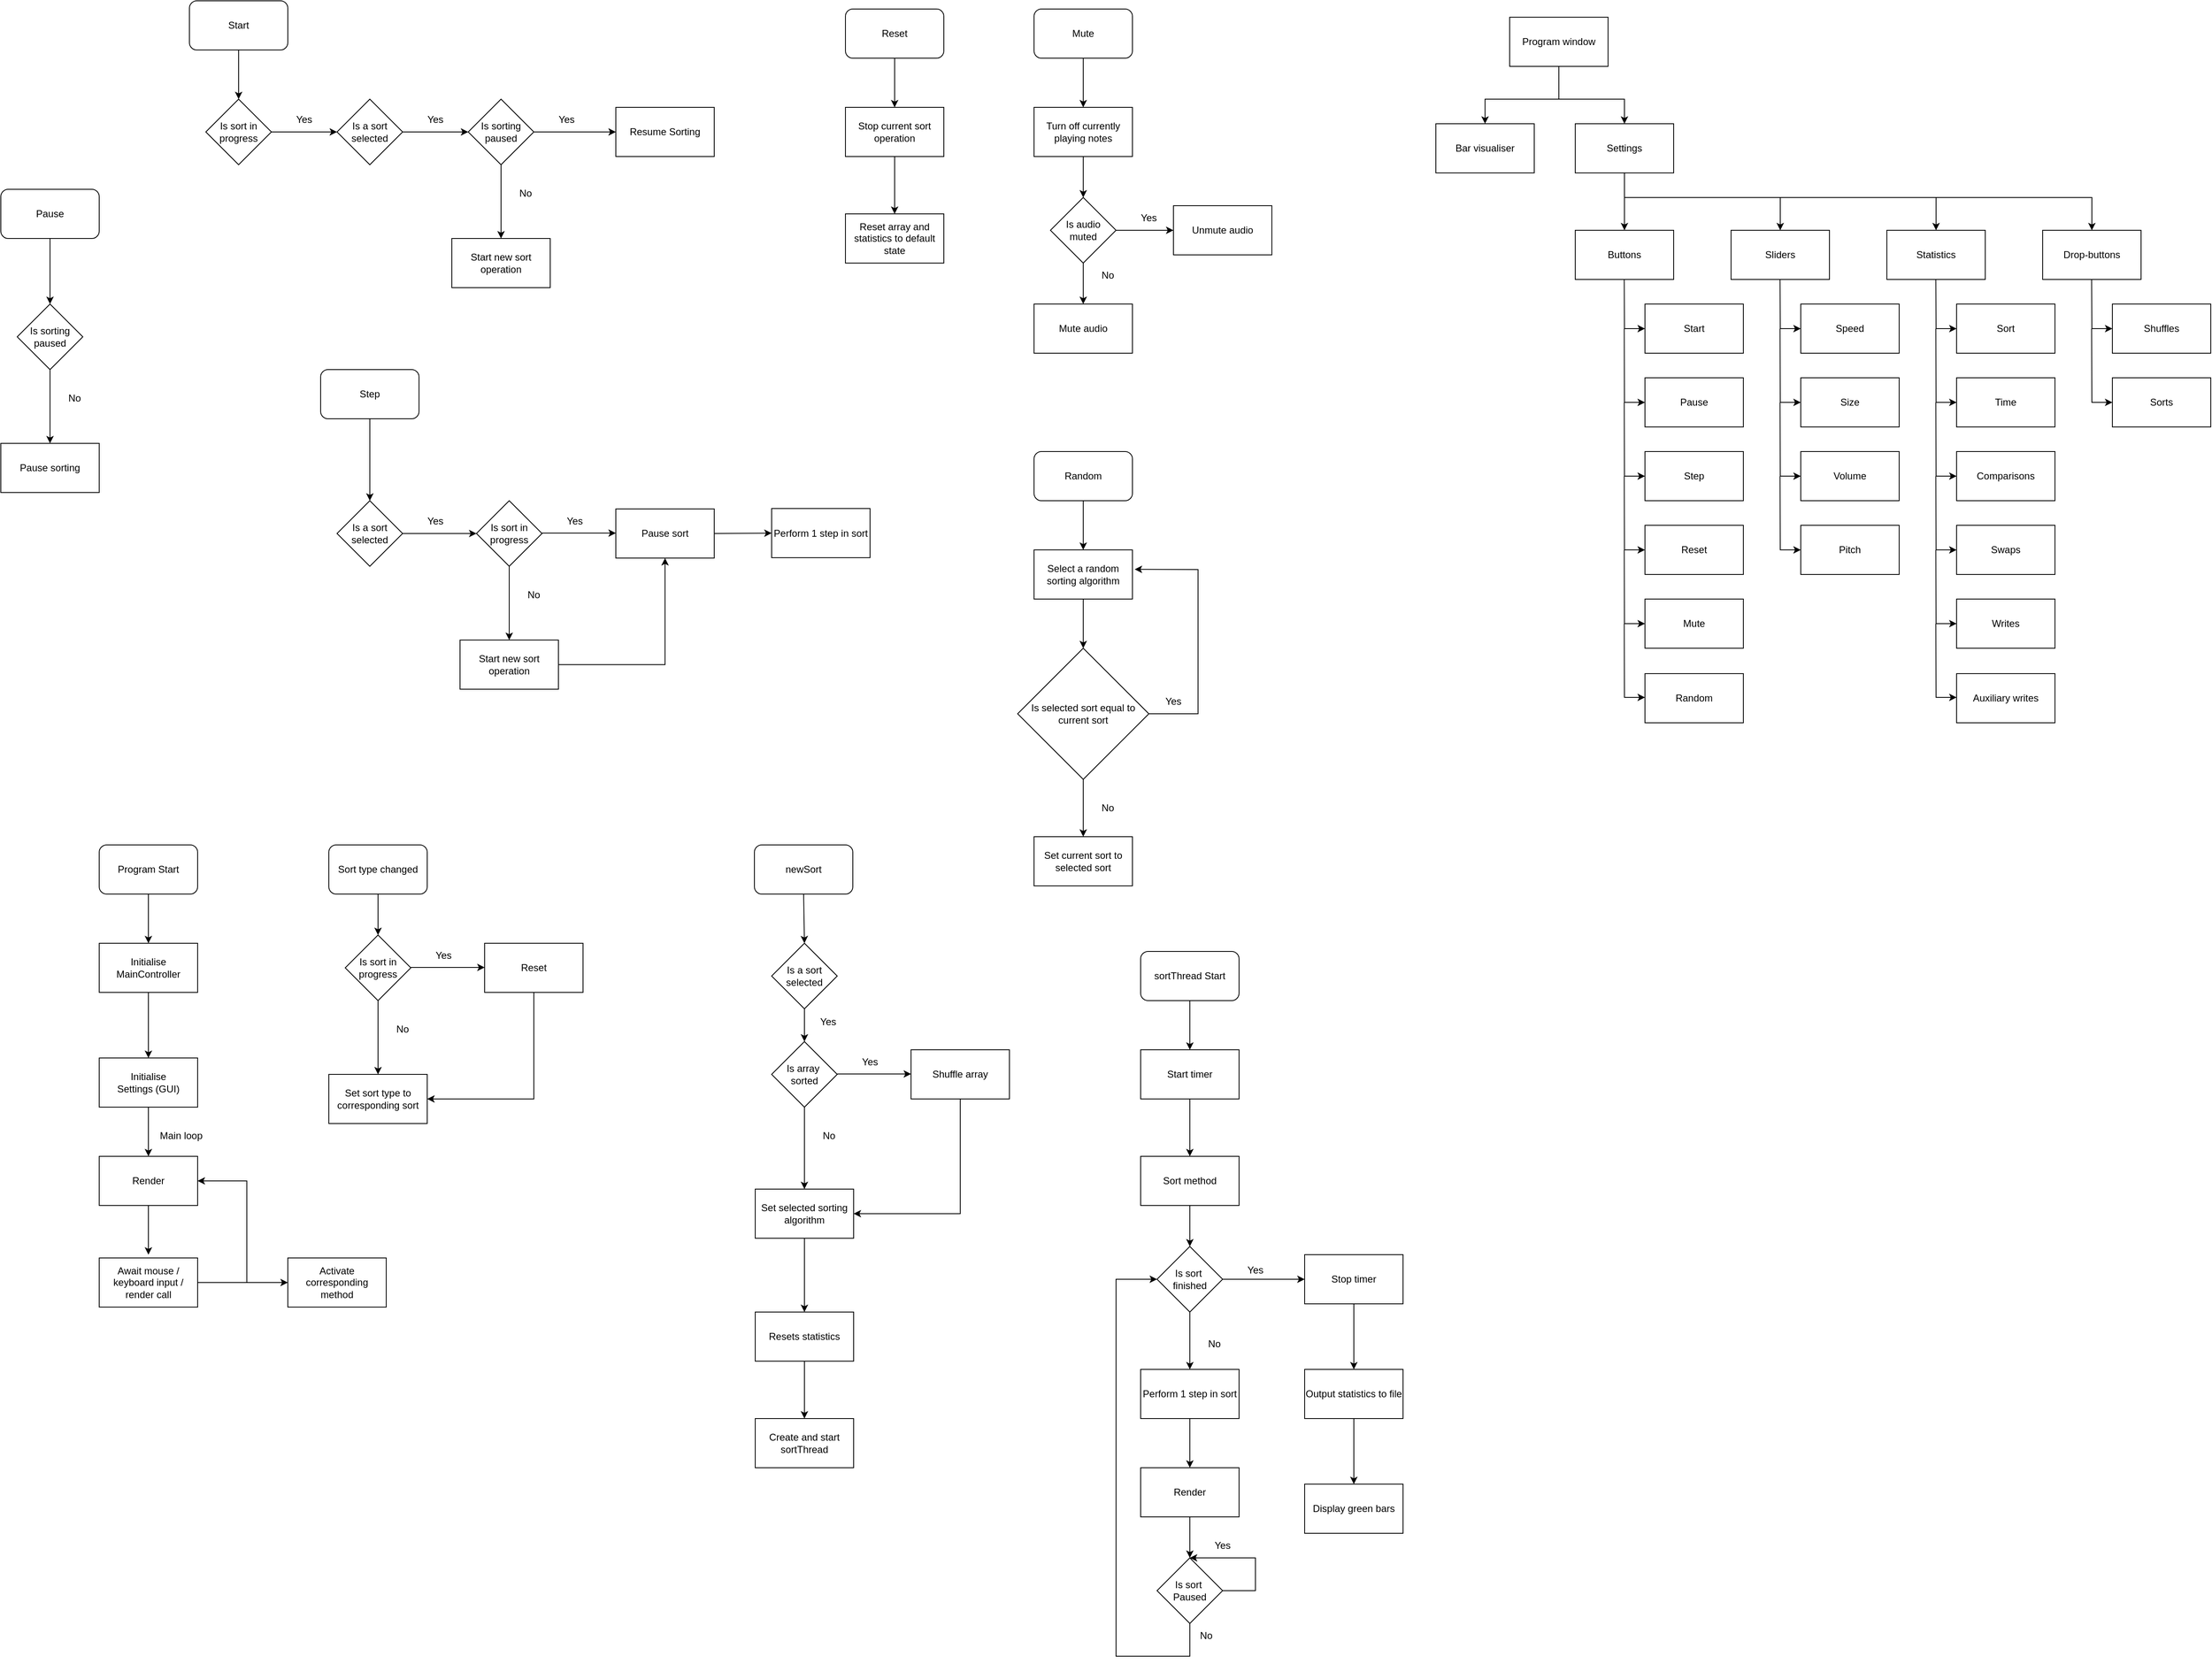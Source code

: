 <mxfile version="25.0.1">
  <diagram name="Page-1" id="FEsPFIbKTugEUAN5IUgI">
    <mxGraphModel dx="1785" dy="1109" grid="1" gridSize="10" guides="1" tooltips="1" connect="1" arrows="1" fold="1" page="1" pageScale="1" pageWidth="10000" pageHeight="2500" math="0" shadow="0">
      <root>
        <mxCell id="0" />
        <mxCell id="1" parent="0" />
        <mxCell id="x2fH5rVGVbDpRsm9OSpx-5" value="Is sort in progress" style="rhombus;whiteSpace=wrap;html=1;" parent="1" vertex="1">
          <mxGeometry x="310" y="280" width="80" height="80" as="geometry" />
        </mxCell>
        <mxCell id="x2fH5rVGVbDpRsm9OSpx-6" value="Is a sort selected" style="rhombus;whiteSpace=wrap;html=1;" parent="1" vertex="1">
          <mxGeometry x="470" y="280" width="80" height="80" as="geometry" />
        </mxCell>
        <mxCell id="x2fH5rVGVbDpRsm9OSpx-11" value="" style="endArrow=classic;html=1;rounded=0;exitX=1;exitY=0.5;exitDx=0;exitDy=0;entryX=0;entryY=0.5;entryDx=0;entryDy=0;" parent="1" source="x2fH5rVGVbDpRsm9OSpx-5" target="x2fH5rVGVbDpRsm9OSpx-6" edge="1">
          <mxGeometry width="50" height="50" relative="1" as="geometry">
            <mxPoint x="330" y="460" as="sourcePoint" />
            <mxPoint x="380" y="410" as="targetPoint" />
          </mxGeometry>
        </mxCell>
        <mxCell id="x2fH5rVGVbDpRsm9OSpx-12" value="Is sorting paused" style="rhombus;whiteSpace=wrap;html=1;" parent="1" vertex="1">
          <mxGeometry x="630" y="280" width="80" height="80" as="geometry" />
        </mxCell>
        <mxCell id="x2fH5rVGVbDpRsm9OSpx-13" value="" style="endArrow=classic;html=1;rounded=0;exitX=1;exitY=0.5;exitDx=0;exitDy=0;entryX=0;entryY=0.5;entryDx=0;entryDy=0;" parent="1" source="x2fH5rVGVbDpRsm9OSpx-6" target="x2fH5rVGVbDpRsm9OSpx-12" edge="1">
          <mxGeometry width="50" height="50" relative="1" as="geometry">
            <mxPoint x="530" y="470" as="sourcePoint" />
            <mxPoint x="580" y="420" as="targetPoint" />
          </mxGeometry>
        </mxCell>
        <mxCell id="x2fH5rVGVbDpRsm9OSpx-14" value="Resume Sorting" style="rounded=0;whiteSpace=wrap;html=1;" parent="1" vertex="1">
          <mxGeometry x="810" y="290" width="120" height="60" as="geometry" />
        </mxCell>
        <mxCell id="x2fH5rVGVbDpRsm9OSpx-15" value="" style="endArrow=classic;html=1;rounded=0;exitX=1;exitY=0.5;exitDx=0;exitDy=0;entryX=0;entryY=0.5;entryDx=0;entryDy=0;" parent="1" source="x2fH5rVGVbDpRsm9OSpx-12" target="x2fH5rVGVbDpRsm9OSpx-14" edge="1">
          <mxGeometry width="50" height="50" relative="1" as="geometry">
            <mxPoint x="530" y="470" as="sourcePoint" />
            <mxPoint x="580" y="420" as="targetPoint" />
          </mxGeometry>
        </mxCell>
        <mxCell id="x2fH5rVGVbDpRsm9OSpx-16" value="Start new sort operation" style="rounded=0;whiteSpace=wrap;html=1;" parent="1" vertex="1">
          <mxGeometry x="610" y="450" width="120" height="60" as="geometry" />
        </mxCell>
        <mxCell id="x2fH5rVGVbDpRsm9OSpx-17" value="" style="endArrow=classic;html=1;rounded=0;exitX=0.5;exitY=1;exitDx=0;exitDy=0;entryX=0.5;entryY=0;entryDx=0;entryDy=0;" parent="1" source="x2fH5rVGVbDpRsm9OSpx-12" target="x2fH5rVGVbDpRsm9OSpx-16" edge="1">
          <mxGeometry width="50" height="50" relative="1" as="geometry">
            <mxPoint x="530" y="470" as="sourcePoint" />
            <mxPoint x="580" y="420" as="targetPoint" />
          </mxGeometry>
        </mxCell>
        <mxCell id="x2fH5rVGVbDpRsm9OSpx-18" value="Yes" style="text;html=1;align=center;verticalAlign=middle;whiteSpace=wrap;rounded=0;" parent="1" vertex="1">
          <mxGeometry x="400" y="290" width="60" height="30" as="geometry" />
        </mxCell>
        <mxCell id="x2fH5rVGVbDpRsm9OSpx-19" value="Yes" style="text;html=1;align=center;verticalAlign=middle;whiteSpace=wrap;rounded=0;" parent="1" vertex="1">
          <mxGeometry x="560" y="290" width="60" height="30" as="geometry" />
        </mxCell>
        <mxCell id="x2fH5rVGVbDpRsm9OSpx-20" value="Yes" style="text;html=1;align=center;verticalAlign=middle;whiteSpace=wrap;rounded=0;" parent="1" vertex="1">
          <mxGeometry x="720" y="290" width="60" height="30" as="geometry" />
        </mxCell>
        <mxCell id="x2fH5rVGVbDpRsm9OSpx-21" value="No" style="text;html=1;align=center;verticalAlign=middle;whiteSpace=wrap;rounded=0;" parent="1" vertex="1">
          <mxGeometry x="670" y="380" width="60" height="30" as="geometry" />
        </mxCell>
        <mxCell id="x2fH5rVGVbDpRsm9OSpx-22" value="Start" style="rounded=1;whiteSpace=wrap;html=1;" parent="1" vertex="1">
          <mxGeometry x="290" y="160" width="120" height="60" as="geometry" />
        </mxCell>
        <mxCell id="x2fH5rVGVbDpRsm9OSpx-24" value="" style="endArrow=classic;html=1;rounded=0;exitX=0.5;exitY=1;exitDx=0;exitDy=0;entryX=0.5;entryY=0;entryDx=0;entryDy=0;" parent="1" source="x2fH5rVGVbDpRsm9OSpx-22" target="x2fH5rVGVbDpRsm9OSpx-5" edge="1">
          <mxGeometry width="50" height="50" relative="1" as="geometry">
            <mxPoint x="390" y="300" as="sourcePoint" />
            <mxPoint x="440" y="250" as="targetPoint" />
          </mxGeometry>
        </mxCell>
        <mxCell id="x2fH5rVGVbDpRsm9OSpx-25" value="Pause" style="rounded=1;whiteSpace=wrap;html=1;" parent="1" vertex="1">
          <mxGeometry x="60" y="390" width="120" height="60" as="geometry" />
        </mxCell>
        <mxCell id="x2fH5rVGVbDpRsm9OSpx-28" value="Is sorting paused" style="rhombus;whiteSpace=wrap;html=1;" parent="1" vertex="1">
          <mxGeometry x="80" y="530" width="80" height="80" as="geometry" />
        </mxCell>
        <mxCell id="x2fH5rVGVbDpRsm9OSpx-29" value="" style="endArrow=classic;html=1;rounded=0;exitX=0.5;exitY=1;exitDx=0;exitDy=0;entryX=0.5;entryY=0;entryDx=0;entryDy=0;" parent="1" source="x2fH5rVGVbDpRsm9OSpx-25" target="x2fH5rVGVbDpRsm9OSpx-28" edge="1">
          <mxGeometry width="50" height="50" relative="1" as="geometry">
            <mxPoint x="210" y="410" as="sourcePoint" />
            <mxPoint x="260" y="360" as="targetPoint" />
          </mxGeometry>
        </mxCell>
        <mxCell id="x2fH5rVGVbDpRsm9OSpx-30" value="Pause sorting" style="rounded=0;whiteSpace=wrap;html=1;" parent="1" vertex="1">
          <mxGeometry x="60" y="700" width="120" height="60" as="geometry" />
        </mxCell>
        <mxCell id="x2fH5rVGVbDpRsm9OSpx-31" value="" style="endArrow=classic;html=1;rounded=0;exitX=0.5;exitY=1;exitDx=0;exitDy=0;entryX=0.5;entryY=0;entryDx=0;entryDy=0;" parent="1" source="x2fH5rVGVbDpRsm9OSpx-28" target="x2fH5rVGVbDpRsm9OSpx-30" edge="1">
          <mxGeometry width="50" height="50" relative="1" as="geometry">
            <mxPoint x="120" y="610" as="sourcePoint" />
            <mxPoint x="30" y="670" as="targetPoint" />
          </mxGeometry>
        </mxCell>
        <mxCell id="x2fH5rVGVbDpRsm9OSpx-32" value="No" style="text;html=1;align=center;verticalAlign=middle;whiteSpace=wrap;rounded=0;" parent="1" vertex="1">
          <mxGeometry x="120" y="630" width="60" height="30" as="geometry" />
        </mxCell>
        <mxCell id="x2fH5rVGVbDpRsm9OSpx-33" value="Step" style="rounded=1;whiteSpace=wrap;html=1;" parent="1" vertex="1">
          <mxGeometry x="450" y="610" width="120" height="60" as="geometry" />
        </mxCell>
        <mxCell id="x2fH5rVGVbDpRsm9OSpx-34" value="Is a sort selected" style="rhombus;whiteSpace=wrap;html=1;" parent="1" vertex="1">
          <mxGeometry x="470" y="770" width="80" height="80" as="geometry" />
        </mxCell>
        <mxCell id="x2fH5rVGVbDpRsm9OSpx-35" value="" style="endArrow=classic;html=1;rounded=0;exitX=0.5;exitY=1;exitDx=0;exitDy=0;entryX=0.5;entryY=0;entryDx=0;entryDy=0;" parent="1" source="x2fH5rVGVbDpRsm9OSpx-33" target="x2fH5rVGVbDpRsm9OSpx-34" edge="1">
          <mxGeometry width="50" height="50" relative="1" as="geometry">
            <mxPoint x="460" y="790" as="sourcePoint" />
            <mxPoint x="510" y="740" as="targetPoint" />
          </mxGeometry>
        </mxCell>
        <mxCell id="x2fH5rVGVbDpRsm9OSpx-36" value="Is sort in progress" style="rhombus;whiteSpace=wrap;html=1;" parent="1" vertex="1">
          <mxGeometry x="640" y="770" width="80" height="80" as="geometry" />
        </mxCell>
        <mxCell id="x2fH5rVGVbDpRsm9OSpx-37" value="" style="endArrow=classic;html=1;rounded=0;exitX=1;exitY=0.5;exitDx=0;exitDy=0;entryX=0;entryY=0.5;entryDx=0;entryDy=0;" parent="1" target="x2fH5rVGVbDpRsm9OSpx-36" edge="1">
          <mxGeometry width="50" height="50" relative="1" as="geometry">
            <mxPoint x="550" y="810" as="sourcePoint" />
            <mxPoint x="630" y="810" as="targetPoint" />
          </mxGeometry>
        </mxCell>
        <mxCell id="x2fH5rVGVbDpRsm9OSpx-38" value="Yes" style="text;html=1;align=center;verticalAlign=middle;whiteSpace=wrap;rounded=0;" parent="1" vertex="1">
          <mxGeometry x="560" y="780" width="60" height="30" as="geometry" />
        </mxCell>
        <mxCell id="x2fH5rVGVbDpRsm9OSpx-42" value="" style="endArrow=classic;html=1;rounded=0;exitX=1;exitY=0.5;exitDx=0;exitDy=0;entryX=0;entryY=0.5;entryDx=0;entryDy=0;" parent="1" edge="1">
          <mxGeometry width="50" height="50" relative="1" as="geometry">
            <mxPoint x="720" y="809.53" as="sourcePoint" />
            <mxPoint x="810" y="809.53" as="targetPoint" />
          </mxGeometry>
        </mxCell>
        <mxCell id="x2fH5rVGVbDpRsm9OSpx-43" value="Yes" style="text;html=1;align=center;verticalAlign=middle;whiteSpace=wrap;rounded=0;" parent="1" vertex="1">
          <mxGeometry x="730" y="779.53" width="60" height="30" as="geometry" />
        </mxCell>
        <mxCell id="x2fH5rVGVbDpRsm9OSpx-44" value="" style="endArrow=classic;html=1;rounded=0;exitX=0.5;exitY=1;exitDx=0;exitDy=0;entryX=0.5;entryY=0;entryDx=0;entryDy=0;" parent="1" edge="1">
          <mxGeometry width="50" height="50" relative="1" as="geometry">
            <mxPoint x="680" y="850" as="sourcePoint" />
            <mxPoint x="680" y="940" as="targetPoint" />
          </mxGeometry>
        </mxCell>
        <mxCell id="x2fH5rVGVbDpRsm9OSpx-45" value="No" style="text;html=1;align=center;verticalAlign=middle;whiteSpace=wrap;rounded=0;" parent="1" vertex="1">
          <mxGeometry x="680" y="870" width="60" height="30" as="geometry" />
        </mxCell>
        <mxCell id="x2fH5rVGVbDpRsm9OSpx-46" value="Start new sort operation" style="rounded=0;whiteSpace=wrap;html=1;" parent="1" vertex="1">
          <mxGeometry x="620" y="940" width="120" height="60" as="geometry" />
        </mxCell>
        <mxCell id="x2fH5rVGVbDpRsm9OSpx-47" value="Pause sort" style="rounded=0;whiteSpace=wrap;html=1;" parent="1" vertex="1">
          <mxGeometry x="810" y="780" width="120" height="60" as="geometry" />
        </mxCell>
        <mxCell id="x2fH5rVGVbDpRsm9OSpx-48" value="" style="endArrow=classic;html=1;rounded=0;exitX=1;exitY=0.5;exitDx=0;exitDy=0;entryX=0.5;entryY=1;entryDx=0;entryDy=0;" parent="1" source="x2fH5rVGVbDpRsm9OSpx-46" target="x2fH5rVGVbDpRsm9OSpx-47" edge="1">
          <mxGeometry width="50" height="50" relative="1" as="geometry">
            <mxPoint x="720" y="890" as="sourcePoint" />
            <mxPoint x="770" y="840" as="targetPoint" />
            <Array as="points">
              <mxPoint x="870" y="970" />
            </Array>
          </mxGeometry>
        </mxCell>
        <mxCell id="x2fH5rVGVbDpRsm9OSpx-49" value="Perform 1 step in sort" style="rounded=0;whiteSpace=wrap;html=1;" parent="1" vertex="1">
          <mxGeometry x="1000" y="779.53" width="120" height="60" as="geometry" />
        </mxCell>
        <mxCell id="x2fH5rVGVbDpRsm9OSpx-50" value="" style="endArrow=classic;html=1;rounded=0;entryX=0;entryY=0.5;entryDx=0;entryDy=0;" parent="1" target="x2fH5rVGVbDpRsm9OSpx-49" edge="1">
          <mxGeometry width="50" height="50" relative="1" as="geometry">
            <mxPoint x="930" y="810" as="sourcePoint" />
            <mxPoint x="970" y="770" as="targetPoint" />
          </mxGeometry>
        </mxCell>
        <mxCell id="x2fH5rVGVbDpRsm9OSpx-52" value="Reset" style="rounded=1;whiteSpace=wrap;html=1;" parent="1" vertex="1">
          <mxGeometry x="1090" y="170" width="120" height="60" as="geometry" />
        </mxCell>
        <mxCell id="x2fH5rVGVbDpRsm9OSpx-53" value="Stop current sort operation" style="rounded=0;whiteSpace=wrap;html=1;" parent="1" vertex="1">
          <mxGeometry x="1090" y="290" width="120" height="60" as="geometry" />
        </mxCell>
        <mxCell id="x2fH5rVGVbDpRsm9OSpx-54" value="Reset array and statistics to default state" style="rounded=0;whiteSpace=wrap;html=1;" parent="1" vertex="1">
          <mxGeometry x="1090" y="420" width="120" height="60" as="geometry" />
        </mxCell>
        <mxCell id="x2fH5rVGVbDpRsm9OSpx-55" value="" style="endArrow=classic;html=1;rounded=0;exitX=0.5;exitY=1;exitDx=0;exitDy=0;" parent="1" source="x2fH5rVGVbDpRsm9OSpx-52" target="x2fH5rVGVbDpRsm9OSpx-53" edge="1">
          <mxGeometry width="50" height="50" relative="1" as="geometry">
            <mxPoint x="1270" y="400" as="sourcePoint" />
            <mxPoint x="1320" y="350" as="targetPoint" />
          </mxGeometry>
        </mxCell>
        <mxCell id="x2fH5rVGVbDpRsm9OSpx-56" value="" style="endArrow=classic;html=1;rounded=0;exitX=0.5;exitY=1;exitDx=0;exitDy=0;entryX=0.5;entryY=0;entryDx=0;entryDy=0;" parent="1" source="x2fH5rVGVbDpRsm9OSpx-53" target="x2fH5rVGVbDpRsm9OSpx-54" edge="1">
          <mxGeometry width="50" height="50" relative="1" as="geometry">
            <mxPoint x="1160" y="240" as="sourcePoint" />
            <mxPoint x="1160" y="300" as="targetPoint" />
          </mxGeometry>
        </mxCell>
        <mxCell id="x2fH5rVGVbDpRsm9OSpx-59" value="Mute" style="rounded=1;whiteSpace=wrap;html=1;" parent="1" vertex="1">
          <mxGeometry x="1320" y="170" width="120" height="60" as="geometry" />
        </mxCell>
        <mxCell id="x2fH5rVGVbDpRsm9OSpx-60" value="Turn off currently playing notes" style="rounded=0;whiteSpace=wrap;html=1;" parent="1" vertex="1">
          <mxGeometry x="1320" y="290" width="120" height="60" as="geometry" />
        </mxCell>
        <mxCell id="x2fH5rVGVbDpRsm9OSpx-61" value="" style="endArrow=classic;html=1;rounded=0;exitX=0.5;exitY=1;exitDx=0;exitDy=0;" parent="1" source="x2fH5rVGVbDpRsm9OSpx-59" target="x2fH5rVGVbDpRsm9OSpx-60" edge="1">
          <mxGeometry width="50" height="50" relative="1" as="geometry">
            <mxPoint x="1500" y="400" as="sourcePoint" />
            <mxPoint x="1550" y="350" as="targetPoint" />
          </mxGeometry>
        </mxCell>
        <mxCell id="x2fH5rVGVbDpRsm9OSpx-62" value="Is audio muted" style="rhombus;whiteSpace=wrap;html=1;" parent="1" vertex="1">
          <mxGeometry x="1340" y="400" width="80" height="80" as="geometry" />
        </mxCell>
        <mxCell id="x2fH5rVGVbDpRsm9OSpx-63" value="Unmute audio" style="rounded=0;whiteSpace=wrap;html=1;" parent="1" vertex="1">
          <mxGeometry x="1490" y="410" width="120" height="60" as="geometry" />
        </mxCell>
        <mxCell id="x2fH5rVGVbDpRsm9OSpx-64" value="Mute audio" style="rounded=0;whiteSpace=wrap;html=1;" parent="1" vertex="1">
          <mxGeometry x="1320" y="530" width="120" height="60" as="geometry" />
        </mxCell>
        <mxCell id="x2fH5rVGVbDpRsm9OSpx-66" value="" style="endArrow=classic;html=1;rounded=0;exitX=1;exitY=0.5;exitDx=0;exitDy=0;entryX=1;entryY=1;entryDx=0;entryDy=0;" parent="1" target="x2fH5rVGVbDpRsm9OSpx-67" edge="1">
          <mxGeometry width="50" height="50" relative="1" as="geometry">
            <mxPoint x="1420" y="440.0" as="sourcePoint" />
            <mxPoint x="1510" y="440.0" as="targetPoint" />
          </mxGeometry>
        </mxCell>
        <mxCell id="x2fH5rVGVbDpRsm9OSpx-67" value="Yes" style="text;html=1;align=center;verticalAlign=middle;whiteSpace=wrap;rounded=0;" parent="1" vertex="1">
          <mxGeometry x="1430" y="410.0" width="60" height="30" as="geometry" />
        </mxCell>
        <mxCell id="x2fH5rVGVbDpRsm9OSpx-68" value="" style="endArrow=classic;html=1;rounded=0;exitX=0.5;exitY=1;exitDx=0;exitDy=0;entryX=0.5;entryY=0;entryDx=0;entryDy=0;" parent="1" source="x2fH5rVGVbDpRsm9OSpx-62" edge="1">
          <mxGeometry width="50" height="50" relative="1" as="geometry">
            <mxPoint x="1380" y="440" as="sourcePoint" />
            <mxPoint x="1380" y="530" as="targetPoint" />
          </mxGeometry>
        </mxCell>
        <mxCell id="x2fH5rVGVbDpRsm9OSpx-69" value="No" style="text;html=1;align=center;verticalAlign=middle;whiteSpace=wrap;rounded=0;" parent="1" vertex="1">
          <mxGeometry x="1380" y="480" width="60" height="30" as="geometry" />
        </mxCell>
        <mxCell id="x2fH5rVGVbDpRsm9OSpx-70" value="" style="endArrow=classic;html=1;rounded=0;exitX=0.5;exitY=1;exitDx=0;exitDy=0;entryX=0.5;entryY=0;entryDx=0;entryDy=0;" parent="1" source="x2fH5rVGVbDpRsm9OSpx-60" target="x2fH5rVGVbDpRsm9OSpx-62" edge="1">
          <mxGeometry width="50" height="50" relative="1" as="geometry">
            <mxPoint x="1420" y="340" as="sourcePoint" />
            <mxPoint x="1470" y="290" as="targetPoint" />
          </mxGeometry>
        </mxCell>
        <mxCell id="x2fH5rVGVbDpRsm9OSpx-71" value="Random" style="rounded=1;whiteSpace=wrap;html=1;" parent="1" vertex="1">
          <mxGeometry x="1320" y="710" width="120" height="60" as="geometry" />
        </mxCell>
        <mxCell id="x2fH5rVGVbDpRsm9OSpx-72" value="Select a random sorting algorithm" style="rounded=0;whiteSpace=wrap;html=1;" parent="1" vertex="1">
          <mxGeometry x="1320" y="830" width="120" height="60" as="geometry" />
        </mxCell>
        <mxCell id="x2fH5rVGVbDpRsm9OSpx-73" value="Is selected sort equal to current sort" style="rhombus;whiteSpace=wrap;html=1;" parent="1" vertex="1">
          <mxGeometry x="1300" y="950" width="160" height="160" as="geometry" />
        </mxCell>
        <mxCell id="x2fH5rVGVbDpRsm9OSpx-74" value="Set current sort to selected sort" style="rounded=0;whiteSpace=wrap;html=1;" parent="1" vertex="1">
          <mxGeometry x="1320" y="1180" width="120" height="60" as="geometry" />
        </mxCell>
        <mxCell id="x2fH5rVGVbDpRsm9OSpx-75" value="" style="endArrow=classic;html=1;rounded=0;exitX=0.5;exitY=1;exitDx=0;exitDy=0;entryX=0.5;entryY=0;entryDx=0;entryDy=0;" parent="1" source="x2fH5rVGVbDpRsm9OSpx-71" target="x2fH5rVGVbDpRsm9OSpx-72" edge="1">
          <mxGeometry width="50" height="50" relative="1" as="geometry">
            <mxPoint x="1460" y="990" as="sourcePoint" />
            <mxPoint x="1510" y="940" as="targetPoint" />
          </mxGeometry>
        </mxCell>
        <mxCell id="x2fH5rVGVbDpRsm9OSpx-76" value="" style="endArrow=classic;html=1;rounded=0;exitX=0.5;exitY=1;exitDx=0;exitDy=0;" parent="1" source="x2fH5rVGVbDpRsm9OSpx-72" target="x2fH5rVGVbDpRsm9OSpx-73" edge="1">
          <mxGeometry width="50" height="50" relative="1" as="geometry">
            <mxPoint x="1460" y="990" as="sourcePoint" />
            <mxPoint x="1510" y="940" as="targetPoint" />
          </mxGeometry>
        </mxCell>
        <mxCell id="x2fH5rVGVbDpRsm9OSpx-77" value="" style="endArrow=classic;html=1;rounded=0;exitX=0.5;exitY=1;exitDx=0;exitDy=0;" parent="1" source="x2fH5rVGVbDpRsm9OSpx-73" target="x2fH5rVGVbDpRsm9OSpx-74" edge="1">
          <mxGeometry width="50" height="50" relative="1" as="geometry">
            <mxPoint x="1550" y="1030" as="sourcePoint" />
            <mxPoint x="1600" y="980" as="targetPoint" />
          </mxGeometry>
        </mxCell>
        <mxCell id="x2fH5rVGVbDpRsm9OSpx-78" value="No" style="text;html=1;align=center;verticalAlign=middle;whiteSpace=wrap;rounded=0;" parent="1" vertex="1">
          <mxGeometry x="1380" y="1130" width="60" height="30" as="geometry" />
        </mxCell>
        <mxCell id="x2fH5rVGVbDpRsm9OSpx-81" value="" style="endArrow=classic;html=1;rounded=0;exitX=1;exitY=0.5;exitDx=0;exitDy=0;entryX=1.023;entryY=0.395;entryDx=0;entryDy=0;entryPerimeter=0;" parent="1" source="x2fH5rVGVbDpRsm9OSpx-73" target="x2fH5rVGVbDpRsm9OSpx-72" edge="1">
          <mxGeometry width="50" height="50" relative="1" as="geometry">
            <mxPoint x="1490" y="1070" as="sourcePoint" />
            <mxPoint x="1540" y="1020" as="targetPoint" />
            <Array as="points">
              <mxPoint x="1520" y="1030" />
              <mxPoint x="1520" y="940" />
              <mxPoint x="1520" y="854" />
            </Array>
          </mxGeometry>
        </mxCell>
        <mxCell id="x2fH5rVGVbDpRsm9OSpx-82" value="Yes" style="text;html=1;align=center;verticalAlign=middle;whiteSpace=wrap;rounded=0;" parent="1" vertex="1">
          <mxGeometry x="1460" y="1000" width="60" height="30" as="geometry" />
        </mxCell>
        <mxCell id="UeybuqAQERub4wkrBG66-1" value="Program Start" style="rounded=1;whiteSpace=wrap;html=1;" parent="1" vertex="1">
          <mxGeometry x="180" y="1190" width="120" height="60" as="geometry" />
        </mxCell>
        <mxCell id="UeybuqAQERub4wkrBG66-2" value="Initialise MainController" style="rounded=0;whiteSpace=wrap;html=1;" parent="1" vertex="1">
          <mxGeometry x="180" y="1310" width="120" height="60" as="geometry" />
        </mxCell>
        <mxCell id="UeybuqAQERub4wkrBG66-3" value="Initialise Settings&amp;nbsp;(GUI)" style="rounded=0;whiteSpace=wrap;html=1;" parent="1" vertex="1">
          <mxGeometry x="180" y="1450" width="120" height="60" as="geometry" />
        </mxCell>
        <mxCell id="UeybuqAQERub4wkrBG66-4" value="" style="endArrow=classic;html=1;rounded=0;exitX=0.5;exitY=1;exitDx=0;exitDy=0;entryX=0.5;entryY=0;entryDx=0;entryDy=0;" parent="1" source="UeybuqAQERub4wkrBG66-2" target="UeybuqAQERub4wkrBG66-3" edge="1">
          <mxGeometry width="50" height="50" relative="1" as="geometry">
            <mxPoint x="390" y="1480" as="sourcePoint" />
            <mxPoint x="440" y="1430" as="targetPoint" />
          </mxGeometry>
        </mxCell>
        <mxCell id="UeybuqAQERub4wkrBG66-5" value="" style="endArrow=classic;html=1;rounded=0;exitX=0.5;exitY=1;exitDx=0;exitDy=0;entryX=0.5;entryY=0;entryDx=0;entryDy=0;" parent="1" source="UeybuqAQERub4wkrBG66-1" target="UeybuqAQERub4wkrBG66-2" edge="1">
          <mxGeometry width="50" height="50" relative="1" as="geometry">
            <mxPoint x="390" y="1480" as="sourcePoint" />
            <mxPoint x="440" y="1430" as="targetPoint" />
          </mxGeometry>
        </mxCell>
        <mxCell id="UeybuqAQERub4wkrBG66-6" value="Render" style="rounded=0;whiteSpace=wrap;html=1;" parent="1" vertex="1">
          <mxGeometry x="180" y="1570" width="120" height="60" as="geometry" />
        </mxCell>
        <mxCell id="UeybuqAQERub4wkrBG66-7" value="Await mouse / keyboard input / render call" style="rounded=0;whiteSpace=wrap;html=1;" parent="1" vertex="1">
          <mxGeometry x="180" y="1694" width="120" height="60" as="geometry" />
        </mxCell>
        <mxCell id="UeybuqAQERub4wkrBG66-8" value="" style="endArrow=classic;html=1;rounded=0;exitX=0.5;exitY=1;exitDx=0;exitDy=0;entryX=0.5;entryY=0;entryDx=0;entryDy=0;" parent="1" source="UeybuqAQERub4wkrBG66-3" target="UeybuqAQERub4wkrBG66-6" edge="1">
          <mxGeometry width="50" height="50" relative="1" as="geometry">
            <mxPoint x="410" y="1550" as="sourcePoint" />
            <mxPoint x="460" y="1500" as="targetPoint" />
          </mxGeometry>
        </mxCell>
        <mxCell id="UeybuqAQERub4wkrBG66-9" value="" style="endArrow=classic;html=1;rounded=0;exitX=1;exitY=0.5;exitDx=0;exitDy=0;entryX=1;entryY=0.5;entryDx=0;entryDy=0;" parent="1" source="UeybuqAQERub4wkrBG66-7" target="UeybuqAQERub4wkrBG66-6" edge="1">
          <mxGeometry width="50" height="50" relative="1" as="geometry">
            <mxPoint x="440" y="1630" as="sourcePoint" />
            <mxPoint x="380" y="1600" as="targetPoint" />
            <Array as="points">
              <mxPoint x="360" y="1724" />
              <mxPoint x="360" y="1660" />
              <mxPoint x="360" y="1600" />
            </Array>
          </mxGeometry>
        </mxCell>
        <mxCell id="UeybuqAQERub4wkrBG66-10" value="" style="endArrow=classic;html=1;rounded=0;exitX=0.5;exitY=1;exitDx=0;exitDy=0;" parent="1" source="UeybuqAQERub4wkrBG66-6" edge="1">
          <mxGeometry width="50" height="50" relative="1" as="geometry">
            <mxPoint x="440" y="1630" as="sourcePoint" />
            <mxPoint x="240" y="1690" as="targetPoint" />
          </mxGeometry>
        </mxCell>
        <mxCell id="UeybuqAQERub4wkrBG66-11" value="Sort type changed" style="rounded=1;whiteSpace=wrap;html=1;" parent="1" vertex="1">
          <mxGeometry x="460" y="1190" width="120" height="60" as="geometry" />
        </mxCell>
        <mxCell id="UeybuqAQERub4wkrBG66-12" value="Is sort in progress" style="rhombus;whiteSpace=wrap;html=1;" parent="1" vertex="1">
          <mxGeometry x="480" y="1300" width="80" height="80" as="geometry" />
        </mxCell>
        <mxCell id="UeybuqAQERub4wkrBG66-13" value="" style="endArrow=classic;html=1;rounded=0;exitX=1;exitY=0.5;exitDx=0;exitDy=0;entryX=0;entryY=0.5;entryDx=0;entryDy=0;" parent="1" edge="1">
          <mxGeometry width="50" height="50" relative="1" as="geometry">
            <mxPoint x="560" y="1339.53" as="sourcePoint" />
            <mxPoint x="650" y="1339.53" as="targetPoint" />
          </mxGeometry>
        </mxCell>
        <mxCell id="UeybuqAQERub4wkrBG66-14" value="Yes" style="text;html=1;align=center;verticalAlign=middle;whiteSpace=wrap;rounded=0;" parent="1" vertex="1">
          <mxGeometry x="570" y="1309.53" width="60" height="30" as="geometry" />
        </mxCell>
        <mxCell id="UeybuqAQERub4wkrBG66-15" value="" style="endArrow=classic;html=1;rounded=0;exitX=0.5;exitY=1;exitDx=0;exitDy=0;entryX=0.5;entryY=0;entryDx=0;entryDy=0;" parent="1" edge="1">
          <mxGeometry width="50" height="50" relative="1" as="geometry">
            <mxPoint x="520" y="1380" as="sourcePoint" />
            <mxPoint x="520" y="1470" as="targetPoint" />
          </mxGeometry>
        </mxCell>
        <mxCell id="UeybuqAQERub4wkrBG66-16" value="No" style="text;html=1;align=center;verticalAlign=middle;whiteSpace=wrap;rounded=0;" parent="1" vertex="1">
          <mxGeometry x="520" y="1400" width="60" height="30" as="geometry" />
        </mxCell>
        <mxCell id="UeybuqAQERub4wkrBG66-17" value="" style="endArrow=classic;html=1;rounded=0;exitX=0.5;exitY=1;exitDx=0;exitDy=0;entryX=0.5;entryY=0;entryDx=0;entryDy=0;" parent="1" source="UeybuqAQERub4wkrBG66-11" target="UeybuqAQERub4wkrBG66-12" edge="1">
          <mxGeometry width="50" height="50" relative="1" as="geometry">
            <mxPoint x="570" y="1349.53" as="sourcePoint" />
            <mxPoint x="660" y="1349.53" as="targetPoint" />
          </mxGeometry>
        </mxCell>
        <mxCell id="UeybuqAQERub4wkrBG66-18" value="Reset" style="rounded=0;whiteSpace=wrap;html=1;" parent="1" vertex="1">
          <mxGeometry x="650" y="1310" width="120" height="60" as="geometry" />
        </mxCell>
        <mxCell id="UeybuqAQERub4wkrBG66-20" value="Set sort type to corresponding sort" style="rounded=0;whiteSpace=wrap;html=1;" parent="1" vertex="1">
          <mxGeometry x="460" y="1470" width="120" height="60" as="geometry" />
        </mxCell>
        <mxCell id="UeybuqAQERub4wkrBG66-21" value="" style="endArrow=classic;html=1;rounded=0;exitX=0.5;exitY=1;exitDx=0;exitDy=0;entryX=1;entryY=0.5;entryDx=0;entryDy=0;" parent="1" source="UeybuqAQERub4wkrBG66-18" target="UeybuqAQERub4wkrBG66-20" edge="1">
          <mxGeometry width="50" height="50" relative="1" as="geometry">
            <mxPoint x="530" y="1260" as="sourcePoint" />
            <mxPoint x="530" y="1310" as="targetPoint" />
            <Array as="points">
              <mxPoint x="710" y="1500" />
            </Array>
          </mxGeometry>
        </mxCell>
        <mxCell id="UeybuqAQERub4wkrBG66-25" value="newSort" style="rounded=1;whiteSpace=wrap;html=1;" parent="1" vertex="1">
          <mxGeometry x="979" y="1190" width="120" height="60" as="geometry" />
        </mxCell>
        <mxCell id="UeybuqAQERub4wkrBG66-26" value="Set selected sorting algorithm" style="rounded=0;whiteSpace=wrap;html=1;" parent="1" vertex="1">
          <mxGeometry x="980" y="1610" width="120" height="60" as="geometry" />
        </mxCell>
        <mxCell id="UeybuqAQERub4wkrBG66-27" value="Resets statistics" style="rounded=0;whiteSpace=wrap;html=1;" parent="1" vertex="1">
          <mxGeometry x="980" y="1760" width="120" height="60" as="geometry" />
        </mxCell>
        <mxCell id="UeybuqAQERub4wkrBG66-28" value="Create and start sortThread" style="rounded=0;whiteSpace=wrap;html=1;" parent="1" vertex="1">
          <mxGeometry x="980" y="1890" width="120" height="60" as="geometry" />
        </mxCell>
        <mxCell id="UeybuqAQERub4wkrBG66-30" value="" style="endArrow=classic;html=1;rounded=0;entryX=0.5;entryY=0;entryDx=0;entryDy=0;" parent="1" target="UeybuqAQERub4wkrBG66-28" edge="1">
          <mxGeometry width="50" height="50" relative="1" as="geometry">
            <mxPoint x="1040" y="1820" as="sourcePoint" />
            <mxPoint x="1050" y="1620" as="targetPoint" />
          </mxGeometry>
        </mxCell>
        <mxCell id="UeybuqAQERub4wkrBG66-31" value="" style="endArrow=classic;html=1;rounded=0;exitX=0.5;exitY=1;exitDx=0;exitDy=0;entryX=0.5;entryY=0;entryDx=0;entryDy=0;" parent="1" source="UeybuqAQERub4wkrBG66-26" target="UeybuqAQERub4wkrBG66-27" edge="1">
          <mxGeometry width="50" height="50" relative="1" as="geometry">
            <mxPoint x="1060" y="1560" as="sourcePoint" />
            <mxPoint x="1060" y="1630" as="targetPoint" />
          </mxGeometry>
        </mxCell>
        <mxCell id="UeybuqAQERub4wkrBG66-35" value="Is array&amp;nbsp;&lt;div&gt;sorted&lt;/div&gt;" style="rhombus;whiteSpace=wrap;html=1;" parent="1" vertex="1">
          <mxGeometry x="1000" y="1430" width="80" height="80" as="geometry" />
        </mxCell>
        <mxCell id="UeybuqAQERub4wkrBG66-36" value="" style="endArrow=classic;html=1;rounded=0;exitX=1;exitY=0.5;exitDx=0;exitDy=0;entryX=0;entryY=0.5;entryDx=0;entryDy=0;" parent="1" edge="1">
          <mxGeometry width="50" height="50" relative="1" as="geometry">
            <mxPoint x="1080" y="1469.53" as="sourcePoint" />
            <mxPoint x="1170" y="1469.53" as="targetPoint" />
          </mxGeometry>
        </mxCell>
        <mxCell id="UeybuqAQERub4wkrBG66-37" value="Yes" style="text;html=1;align=center;verticalAlign=middle;whiteSpace=wrap;rounded=0;" parent="1" vertex="1">
          <mxGeometry x="1090" y="1439.53" width="60" height="30" as="geometry" />
        </mxCell>
        <mxCell id="UeybuqAQERub4wkrBG66-38" value="" style="endArrow=classic;html=1;rounded=0;exitX=0.5;exitY=1;exitDx=0;exitDy=0;entryX=0.5;entryY=0;entryDx=0;entryDy=0;" parent="1" target="UeybuqAQERub4wkrBG66-26" edge="1">
          <mxGeometry width="50" height="50" relative="1" as="geometry">
            <mxPoint x="1040" y="1510" as="sourcePoint" />
            <mxPoint x="1040" y="1600" as="targetPoint" />
          </mxGeometry>
        </mxCell>
        <mxCell id="UeybuqAQERub4wkrBG66-39" value="No" style="text;html=1;align=center;verticalAlign=middle;whiteSpace=wrap;rounded=0;" parent="1" vertex="1">
          <mxGeometry x="1040" y="1530" width="60" height="30" as="geometry" />
        </mxCell>
        <mxCell id="UeybuqAQERub4wkrBG66-40" value="" style="endArrow=classic;html=1;rounded=0;exitX=0.5;exitY=1;exitDx=0;exitDy=0;entryX=0.5;entryY=0;entryDx=0;entryDy=0;" parent="1" source="UeybuqAQERub4wkrBG66-25" target="hn12SPF73w_8lzz9H54t-2" edge="1">
          <mxGeometry width="50" height="50" relative="1" as="geometry">
            <mxPoint x="1050" y="1520" as="sourcePoint" />
            <mxPoint x="1050" y="1620" as="targetPoint" />
          </mxGeometry>
        </mxCell>
        <mxCell id="UeybuqAQERub4wkrBG66-41" value="Shuffle array" style="rounded=0;whiteSpace=wrap;html=1;" parent="1" vertex="1">
          <mxGeometry x="1170" y="1440" width="120" height="60" as="geometry" />
        </mxCell>
        <mxCell id="UeybuqAQERub4wkrBG66-42" value="" style="endArrow=classic;html=1;rounded=0;exitX=0.5;exitY=1;exitDx=0;exitDy=0;entryX=1;entryY=0.5;entryDx=0;entryDy=0;" parent="1" source="UeybuqAQERub4wkrBG66-41" target="UeybuqAQERub4wkrBG66-26" edge="1">
          <mxGeometry width="50" height="50" relative="1" as="geometry">
            <mxPoint x="1050" y="1520" as="sourcePoint" />
            <mxPoint x="1050" y="1620" as="targetPoint" />
            <Array as="points">
              <mxPoint x="1230" y="1640" />
            </Array>
          </mxGeometry>
        </mxCell>
        <mxCell id="8IaLkJC30LWTDoEwq2xY-1" value="Activate corresponding method" style="rounded=0;whiteSpace=wrap;html=1;" parent="1" vertex="1">
          <mxGeometry x="410" y="1694" width="120" height="60" as="geometry" />
        </mxCell>
        <mxCell id="8IaLkJC30LWTDoEwq2xY-3" value="" style="endArrow=classic;html=1;rounded=0;entryX=0;entryY=0.5;entryDx=0;entryDy=0;" parent="1" target="8IaLkJC30LWTDoEwq2xY-1" edge="1">
          <mxGeometry width="50" height="50" relative="1" as="geometry">
            <mxPoint x="300" y="1724" as="sourcePoint" />
            <mxPoint x="430" y="1650" as="targetPoint" />
            <Array as="points">
              <mxPoint x="400" y="1724" />
            </Array>
          </mxGeometry>
        </mxCell>
        <mxCell id="8IaLkJC30LWTDoEwq2xY-31" value="Program window" style="rounded=0;whiteSpace=wrap;html=1;" parent="1" vertex="1">
          <mxGeometry x="1900" y="180" width="120" height="60" as="geometry" />
        </mxCell>
        <mxCell id="8IaLkJC30LWTDoEwq2xY-32" value="Bar visualiser" style="rounded=0;whiteSpace=wrap;html=1;" parent="1" vertex="1">
          <mxGeometry x="1810" y="310" width="120" height="60" as="geometry" />
        </mxCell>
        <mxCell id="8IaLkJC30LWTDoEwq2xY-33" value="Settings" style="rounded=0;whiteSpace=wrap;html=1;" parent="1" vertex="1">
          <mxGeometry x="1980" y="310" width="120" height="60" as="geometry" />
        </mxCell>
        <mxCell id="8IaLkJC30LWTDoEwq2xY-34" value="" style="endArrow=classic;html=1;rounded=0;exitX=0.5;exitY=1;exitDx=0;exitDy=0;entryX=0.5;entryY=0;entryDx=0;entryDy=0;" parent="1" source="8IaLkJC30LWTDoEwq2xY-31" target="8IaLkJC30LWTDoEwq2xY-33" edge="1">
          <mxGeometry width="50" height="50" relative="1" as="geometry">
            <mxPoint x="2280" y="440" as="sourcePoint" />
            <mxPoint x="2330" y="390" as="targetPoint" />
            <Array as="points">
              <mxPoint x="1960" y="280" />
              <mxPoint x="2040" y="280" />
            </Array>
          </mxGeometry>
        </mxCell>
        <mxCell id="8IaLkJC30LWTDoEwq2xY-35" value="" style="endArrow=classic;html=1;rounded=0;entryX=0.5;entryY=0;entryDx=0;entryDy=0;" parent="1" target="8IaLkJC30LWTDoEwq2xY-32" edge="1">
          <mxGeometry width="50" height="50" relative="1" as="geometry">
            <mxPoint x="1960" y="280" as="sourcePoint" />
            <mxPoint x="2300" y="380" as="targetPoint" />
            <Array as="points">
              <mxPoint x="1870" y="280" />
            </Array>
          </mxGeometry>
        </mxCell>
        <mxCell id="8IaLkJC30LWTDoEwq2xY-36" value="Buttons" style="rounded=0;whiteSpace=wrap;html=1;" parent="1" vertex="1">
          <mxGeometry x="1980" y="440" width="120" height="60" as="geometry" />
        </mxCell>
        <mxCell id="8IaLkJC30LWTDoEwq2xY-40" value="" style="endArrow=classic;html=1;rounded=0;exitX=0.5;exitY=1;exitDx=0;exitDy=0;entryX=0.5;entryY=0;entryDx=0;entryDy=0;" parent="1" source="8IaLkJC30LWTDoEwq2xY-33" target="8IaLkJC30LWTDoEwq2xY-36" edge="1">
          <mxGeometry width="50" height="50" relative="1" as="geometry">
            <mxPoint x="2140" y="460" as="sourcePoint" />
            <mxPoint x="2190" y="410" as="targetPoint" />
          </mxGeometry>
        </mxCell>
        <mxCell id="8IaLkJC30LWTDoEwq2xY-45" value="Start" style="rounded=0;whiteSpace=wrap;html=1;" parent="1" vertex="1">
          <mxGeometry x="2065" y="530" width="120" height="60" as="geometry" />
        </mxCell>
        <mxCell id="8IaLkJC30LWTDoEwq2xY-46" value="Pause" style="rounded=0;whiteSpace=wrap;html=1;" parent="1" vertex="1">
          <mxGeometry x="2065" y="620" width="120" height="60" as="geometry" />
        </mxCell>
        <mxCell id="8IaLkJC30LWTDoEwq2xY-47" value="Step" style="rounded=0;whiteSpace=wrap;html=1;" parent="1" vertex="1">
          <mxGeometry x="2065" y="710" width="120" height="60" as="geometry" />
        </mxCell>
        <mxCell id="8IaLkJC30LWTDoEwq2xY-48" value="Reset" style="rounded=0;whiteSpace=wrap;html=1;" parent="1" vertex="1">
          <mxGeometry x="2065" y="800" width="120" height="60" as="geometry" />
        </mxCell>
        <mxCell id="8IaLkJC30LWTDoEwq2xY-49" value="Mute" style="rounded=0;whiteSpace=wrap;html=1;" parent="1" vertex="1">
          <mxGeometry x="2065" y="890" width="120" height="60" as="geometry" />
        </mxCell>
        <mxCell id="8IaLkJC30LWTDoEwq2xY-50" value="Random" style="rounded=0;whiteSpace=wrap;html=1;" parent="1" vertex="1">
          <mxGeometry x="2065" y="981" width="120" height="60" as="geometry" />
        </mxCell>
        <mxCell id="8IaLkJC30LWTDoEwq2xY-51" value="" style="endArrow=classic;html=1;rounded=0;exitX=0.5;exitY=1;exitDx=0;exitDy=0;entryX=0;entryY=0.5;entryDx=0;entryDy=0;" parent="1" target="8IaLkJC30LWTDoEwq2xY-45" edge="1">
          <mxGeometry width="50" height="50" relative="1" as="geometry">
            <mxPoint x="2039.71" y="500" as="sourcePoint" />
            <mxPoint x="2039.71" y="570" as="targetPoint" />
            <Array as="points">
              <mxPoint x="2040" y="560" />
            </Array>
          </mxGeometry>
        </mxCell>
        <mxCell id="8IaLkJC30LWTDoEwq2xY-52" value="" style="endArrow=classic;html=1;rounded=0;exitX=0.5;exitY=1;exitDx=0;exitDy=0;entryX=0;entryY=0.5;entryDx=0;entryDy=0;" parent="1" target="8IaLkJC30LWTDoEwq2xY-46" edge="1">
          <mxGeometry width="50" height="50" relative="1" as="geometry">
            <mxPoint x="2039.71" y="560" as="sourcePoint" />
            <mxPoint x="2060" y="650" as="targetPoint" />
            <Array as="points">
              <mxPoint x="2040" y="650" />
            </Array>
          </mxGeometry>
        </mxCell>
        <mxCell id="8IaLkJC30LWTDoEwq2xY-53" value="" style="endArrow=classic;html=1;rounded=0;exitX=0.5;exitY=1;exitDx=0;exitDy=0;entryX=0;entryY=0.5;entryDx=0;entryDy=0;" parent="1" target="8IaLkJC30LWTDoEwq2xY-47" edge="1">
          <mxGeometry width="50" height="50" relative="1" as="geometry">
            <mxPoint x="2039.71" y="650" as="sourcePoint" />
            <mxPoint x="2100" y="740" as="targetPoint" />
            <Array as="points">
              <mxPoint x="2040" y="740" />
            </Array>
          </mxGeometry>
        </mxCell>
        <mxCell id="8IaLkJC30LWTDoEwq2xY-54" value="" style="endArrow=classic;html=1;rounded=0;exitX=0.5;exitY=1;exitDx=0;exitDy=0;entryX=0;entryY=0.5;entryDx=0;entryDy=0;" parent="1" target="8IaLkJC30LWTDoEwq2xY-48" edge="1">
          <mxGeometry width="50" height="50" relative="1" as="geometry">
            <mxPoint x="2039.71" y="740" as="sourcePoint" />
            <mxPoint x="2060" y="830" as="targetPoint" />
            <Array as="points">
              <mxPoint x="2040" y="830" />
            </Array>
          </mxGeometry>
        </mxCell>
        <mxCell id="8IaLkJC30LWTDoEwq2xY-55" value="" style="endArrow=classic;html=1;rounded=0;exitX=0.5;exitY=1;exitDx=0;exitDy=0;entryX=0;entryY=0.5;entryDx=0;entryDy=0;" parent="1" target="8IaLkJC30LWTDoEwq2xY-49" edge="1">
          <mxGeometry width="50" height="50" relative="1" as="geometry">
            <mxPoint x="2039.71" y="830" as="sourcePoint" />
            <mxPoint x="2050" y="920" as="targetPoint" />
            <Array as="points">
              <mxPoint x="2040" y="920" />
            </Array>
          </mxGeometry>
        </mxCell>
        <mxCell id="8IaLkJC30LWTDoEwq2xY-56" value="" style="endArrow=classic;html=1;rounded=0;exitX=0.5;exitY=1;exitDx=0;exitDy=0;entryX=0;entryY=0.5;entryDx=0;entryDy=0;" parent="1" edge="1">
          <mxGeometry width="50" height="50" relative="1" as="geometry">
            <mxPoint x="2039.71" y="920" as="sourcePoint" />
            <mxPoint x="2065" y="1010" as="targetPoint" />
            <Array as="points">
              <mxPoint x="2040" y="1010" />
            </Array>
          </mxGeometry>
        </mxCell>
        <mxCell id="8IaLkJC30LWTDoEwq2xY-57" value="Sliders" style="rounded=0;whiteSpace=wrap;html=1;" parent="1" vertex="1">
          <mxGeometry x="2170" y="440" width="120" height="60" as="geometry" />
        </mxCell>
        <mxCell id="8IaLkJC30LWTDoEwq2xY-58" value="Speed" style="rounded=0;whiteSpace=wrap;html=1;" parent="1" vertex="1">
          <mxGeometry x="2255" y="530" width="120" height="60" as="geometry" />
        </mxCell>
        <mxCell id="8IaLkJC30LWTDoEwq2xY-59" value="Size" style="rounded=0;whiteSpace=wrap;html=1;" parent="1" vertex="1">
          <mxGeometry x="2255" y="620" width="120" height="60" as="geometry" />
        </mxCell>
        <mxCell id="8IaLkJC30LWTDoEwq2xY-60" value="Volume" style="rounded=0;whiteSpace=wrap;html=1;" parent="1" vertex="1">
          <mxGeometry x="2255" y="710" width="120" height="60" as="geometry" />
        </mxCell>
        <mxCell id="8IaLkJC30LWTDoEwq2xY-61" value="Pitch" style="rounded=0;whiteSpace=wrap;html=1;" parent="1" vertex="1">
          <mxGeometry x="2255" y="800" width="120" height="60" as="geometry" />
        </mxCell>
        <mxCell id="8IaLkJC30LWTDoEwq2xY-62" value="" style="endArrow=classic;html=1;rounded=0;exitX=0.5;exitY=1;exitDx=0;exitDy=0;entryX=0;entryY=0.5;entryDx=0;entryDy=0;" parent="1" target="8IaLkJC30LWTDoEwq2xY-58" edge="1">
          <mxGeometry width="50" height="50" relative="1" as="geometry">
            <mxPoint x="2229.71" y="500" as="sourcePoint" />
            <mxPoint x="2229.71" y="570" as="targetPoint" />
            <Array as="points">
              <mxPoint x="2230" y="560" />
            </Array>
          </mxGeometry>
        </mxCell>
        <mxCell id="8IaLkJC30LWTDoEwq2xY-63" value="" style="endArrow=classic;html=1;rounded=0;exitX=0.5;exitY=1;exitDx=0;exitDy=0;entryX=0;entryY=0.5;entryDx=0;entryDy=0;" parent="1" target="8IaLkJC30LWTDoEwq2xY-59" edge="1">
          <mxGeometry width="50" height="50" relative="1" as="geometry">
            <mxPoint x="2229.71" y="560" as="sourcePoint" />
            <mxPoint x="2250" y="650" as="targetPoint" />
            <Array as="points">
              <mxPoint x="2230" y="650" />
            </Array>
          </mxGeometry>
        </mxCell>
        <mxCell id="8IaLkJC30LWTDoEwq2xY-64" value="" style="endArrow=classic;html=1;rounded=0;exitX=0.5;exitY=1;exitDx=0;exitDy=0;entryX=0;entryY=0.5;entryDx=0;entryDy=0;" parent="1" target="8IaLkJC30LWTDoEwq2xY-60" edge="1">
          <mxGeometry width="50" height="50" relative="1" as="geometry">
            <mxPoint x="2229.71" y="650" as="sourcePoint" />
            <mxPoint x="2290" y="740" as="targetPoint" />
            <Array as="points">
              <mxPoint x="2230" y="740" />
            </Array>
          </mxGeometry>
        </mxCell>
        <mxCell id="8IaLkJC30LWTDoEwq2xY-65" value="" style="endArrow=classic;html=1;rounded=0;exitX=0.5;exitY=1;exitDx=0;exitDy=0;entryX=0;entryY=0.5;entryDx=0;entryDy=0;" parent="1" target="8IaLkJC30LWTDoEwq2xY-61" edge="1">
          <mxGeometry width="50" height="50" relative="1" as="geometry">
            <mxPoint x="2229.71" y="740" as="sourcePoint" />
            <mxPoint x="2250" y="830" as="targetPoint" />
            <Array as="points">
              <mxPoint x="2230" y="830" />
            </Array>
          </mxGeometry>
        </mxCell>
        <mxCell id="8IaLkJC30LWTDoEwq2xY-66" value="" style="endArrow=classic;html=1;rounded=0;entryX=0.5;entryY=0;entryDx=0;entryDy=0;" parent="1" target="8IaLkJC30LWTDoEwq2xY-57" edge="1">
          <mxGeometry width="50" height="50" relative="1" as="geometry">
            <mxPoint x="2040" y="400" as="sourcePoint" />
            <mxPoint x="2240" y="400" as="targetPoint" />
            <Array as="points">
              <mxPoint x="2230" y="400" />
            </Array>
          </mxGeometry>
        </mxCell>
        <mxCell id="8IaLkJC30LWTDoEwq2xY-67" value="Statistics" style="rounded=0;whiteSpace=wrap;html=1;" parent="1" vertex="1">
          <mxGeometry x="2360" y="440" width="120" height="60" as="geometry" />
        </mxCell>
        <mxCell id="8IaLkJC30LWTDoEwq2xY-68" value="Sort" style="rounded=0;whiteSpace=wrap;html=1;" parent="1" vertex="1">
          <mxGeometry x="2445" y="530" width="120" height="60" as="geometry" />
        </mxCell>
        <mxCell id="8IaLkJC30LWTDoEwq2xY-69" value="Time" style="rounded=0;whiteSpace=wrap;html=1;" parent="1" vertex="1">
          <mxGeometry x="2445" y="620" width="120" height="60" as="geometry" />
        </mxCell>
        <mxCell id="8IaLkJC30LWTDoEwq2xY-70" value="Comparisons" style="rounded=0;whiteSpace=wrap;html=1;" parent="1" vertex="1">
          <mxGeometry x="2445" y="710" width="120" height="60" as="geometry" />
        </mxCell>
        <mxCell id="8IaLkJC30LWTDoEwq2xY-71" value="Swaps" style="rounded=0;whiteSpace=wrap;html=1;" parent="1" vertex="1">
          <mxGeometry x="2445" y="800" width="120" height="60" as="geometry" />
        </mxCell>
        <mxCell id="8IaLkJC30LWTDoEwq2xY-72" value="Writes" style="rounded=0;whiteSpace=wrap;html=1;" parent="1" vertex="1">
          <mxGeometry x="2445" y="890" width="120" height="60" as="geometry" />
        </mxCell>
        <mxCell id="8IaLkJC30LWTDoEwq2xY-73" value="Auxiliary writes" style="rounded=0;whiteSpace=wrap;html=1;" parent="1" vertex="1">
          <mxGeometry x="2445" y="981" width="120" height="60" as="geometry" />
        </mxCell>
        <mxCell id="8IaLkJC30LWTDoEwq2xY-74" value="" style="endArrow=classic;html=1;rounded=0;exitX=0.5;exitY=1;exitDx=0;exitDy=0;entryX=0;entryY=0.5;entryDx=0;entryDy=0;" parent="1" target="8IaLkJC30LWTDoEwq2xY-68" edge="1">
          <mxGeometry width="50" height="50" relative="1" as="geometry">
            <mxPoint x="2419.71" y="500" as="sourcePoint" />
            <mxPoint x="2419.71" y="570" as="targetPoint" />
            <Array as="points">
              <mxPoint x="2420" y="560" />
            </Array>
          </mxGeometry>
        </mxCell>
        <mxCell id="8IaLkJC30LWTDoEwq2xY-75" value="" style="endArrow=classic;html=1;rounded=0;exitX=0.5;exitY=1;exitDx=0;exitDy=0;entryX=0;entryY=0.5;entryDx=0;entryDy=0;" parent="1" target="8IaLkJC30LWTDoEwq2xY-69" edge="1">
          <mxGeometry width="50" height="50" relative="1" as="geometry">
            <mxPoint x="2419.71" y="560" as="sourcePoint" />
            <mxPoint x="2440" y="650" as="targetPoint" />
            <Array as="points">
              <mxPoint x="2420" y="650" />
            </Array>
          </mxGeometry>
        </mxCell>
        <mxCell id="8IaLkJC30LWTDoEwq2xY-76" value="" style="endArrow=classic;html=1;rounded=0;exitX=0.5;exitY=1;exitDx=0;exitDy=0;entryX=0;entryY=0.5;entryDx=0;entryDy=0;" parent="1" target="8IaLkJC30LWTDoEwq2xY-70" edge="1">
          <mxGeometry width="50" height="50" relative="1" as="geometry">
            <mxPoint x="2419.71" y="650" as="sourcePoint" />
            <mxPoint x="2480" y="740" as="targetPoint" />
            <Array as="points">
              <mxPoint x="2420" y="740" />
            </Array>
          </mxGeometry>
        </mxCell>
        <mxCell id="8IaLkJC30LWTDoEwq2xY-77" value="" style="endArrow=classic;html=1;rounded=0;exitX=0.5;exitY=1;exitDx=0;exitDy=0;entryX=0;entryY=0.5;entryDx=0;entryDy=0;" parent="1" target="8IaLkJC30LWTDoEwq2xY-71" edge="1">
          <mxGeometry width="50" height="50" relative="1" as="geometry">
            <mxPoint x="2419.71" y="740" as="sourcePoint" />
            <mxPoint x="2440" y="830" as="targetPoint" />
            <Array as="points">
              <mxPoint x="2420" y="830" />
            </Array>
          </mxGeometry>
        </mxCell>
        <mxCell id="8IaLkJC30LWTDoEwq2xY-78" value="" style="endArrow=classic;html=1;rounded=0;exitX=0.5;exitY=1;exitDx=0;exitDy=0;entryX=0;entryY=0.5;entryDx=0;entryDy=0;" parent="1" target="8IaLkJC30LWTDoEwq2xY-72" edge="1">
          <mxGeometry width="50" height="50" relative="1" as="geometry">
            <mxPoint x="2419.71" y="830" as="sourcePoint" />
            <mxPoint x="2430" y="920" as="targetPoint" />
            <Array as="points">
              <mxPoint x="2420" y="920" />
            </Array>
          </mxGeometry>
        </mxCell>
        <mxCell id="8IaLkJC30LWTDoEwq2xY-79" value="" style="endArrow=classic;html=1;rounded=0;exitX=0.5;exitY=1;exitDx=0;exitDy=0;entryX=0;entryY=0.5;entryDx=0;entryDy=0;" parent="1" edge="1">
          <mxGeometry width="50" height="50" relative="1" as="geometry">
            <mxPoint x="2419.71" y="920" as="sourcePoint" />
            <mxPoint x="2445" y="1010" as="targetPoint" />
            <Array as="points">
              <mxPoint x="2420" y="1010" />
            </Array>
          </mxGeometry>
        </mxCell>
        <mxCell id="8IaLkJC30LWTDoEwq2xY-80" value="Drop-buttons" style="rounded=0;whiteSpace=wrap;html=1;" parent="1" vertex="1">
          <mxGeometry x="2550" y="440" width="120" height="60" as="geometry" />
        </mxCell>
        <mxCell id="8IaLkJC30LWTDoEwq2xY-81" value="Shuffles" style="rounded=0;whiteSpace=wrap;html=1;" parent="1" vertex="1">
          <mxGeometry x="2635" y="530" width="120" height="60" as="geometry" />
        </mxCell>
        <mxCell id="8IaLkJC30LWTDoEwq2xY-82" value="Sorts" style="rounded=0;whiteSpace=wrap;html=1;" parent="1" vertex="1">
          <mxGeometry x="2635" y="620" width="120" height="60" as="geometry" />
        </mxCell>
        <mxCell id="8IaLkJC30LWTDoEwq2xY-85" value="" style="endArrow=classic;html=1;rounded=0;exitX=0.5;exitY=1;exitDx=0;exitDy=0;entryX=0;entryY=0.5;entryDx=0;entryDy=0;" parent="1" target="8IaLkJC30LWTDoEwq2xY-81" edge="1">
          <mxGeometry width="50" height="50" relative="1" as="geometry">
            <mxPoint x="2609.71" y="500" as="sourcePoint" />
            <mxPoint x="2609.71" y="570" as="targetPoint" />
            <Array as="points">
              <mxPoint x="2610" y="560" />
            </Array>
          </mxGeometry>
        </mxCell>
        <mxCell id="8IaLkJC30LWTDoEwq2xY-86" value="" style="endArrow=classic;html=1;rounded=0;exitX=0.5;exitY=1;exitDx=0;exitDy=0;entryX=0;entryY=0.5;entryDx=0;entryDy=0;" parent="1" target="8IaLkJC30LWTDoEwq2xY-82" edge="1">
          <mxGeometry width="50" height="50" relative="1" as="geometry">
            <mxPoint x="2609.71" y="560" as="sourcePoint" />
            <mxPoint x="2630" y="650" as="targetPoint" />
            <Array as="points">
              <mxPoint x="2610" y="650" />
            </Array>
          </mxGeometry>
        </mxCell>
        <mxCell id="8IaLkJC30LWTDoEwq2xY-89" value="" style="endArrow=classic;html=1;rounded=0;entryX=0.5;entryY=0;entryDx=0;entryDy=0;" parent="1" target="8IaLkJC30LWTDoEwq2xY-80" edge="1">
          <mxGeometry width="50" height="50" relative="1" as="geometry">
            <mxPoint x="2420" y="400" as="sourcePoint" />
            <mxPoint x="2620" y="400" as="targetPoint" />
            <Array as="points">
              <mxPoint x="2610" y="400" />
            </Array>
          </mxGeometry>
        </mxCell>
        <mxCell id="8IaLkJC30LWTDoEwq2xY-90" value="" style="endArrow=classic;html=1;rounded=0;entryX=0.5;entryY=0;entryDx=0;entryDy=0;" parent="1" edge="1">
          <mxGeometry width="50" height="50" relative="1" as="geometry">
            <mxPoint x="2230" y="400" as="sourcePoint" />
            <mxPoint x="2420" y="440" as="targetPoint" />
            <Array as="points">
              <mxPoint x="2420" y="400" />
            </Array>
          </mxGeometry>
        </mxCell>
        <mxCell id="hn12SPF73w_8lzz9H54t-1" value="Main loop" style="text;html=1;align=center;verticalAlign=middle;whiteSpace=wrap;rounded=0;" parent="1" vertex="1">
          <mxGeometry x="250" y="1530" width="60" height="30" as="geometry" />
        </mxCell>
        <mxCell id="hn12SPF73w_8lzz9H54t-2" value="Is a sort selected" style="rhombus;whiteSpace=wrap;html=1;" parent="1" vertex="1">
          <mxGeometry x="1000" y="1310" width="80" height="80" as="geometry" />
        </mxCell>
        <mxCell id="hn12SPF73w_8lzz9H54t-3" value="" style="endArrow=classic;html=1;rounded=0;exitX=0.5;exitY=1;exitDx=0;exitDy=0;entryX=0.5;entryY=0;entryDx=0;entryDy=0;" parent="1" source="hn12SPF73w_8lzz9H54t-2" target="UeybuqAQERub4wkrBG66-35" edge="1">
          <mxGeometry width="50" height="50" relative="1" as="geometry">
            <mxPoint x="1050" y="1210" as="sourcePoint" />
            <mxPoint x="1050" y="1290" as="targetPoint" />
          </mxGeometry>
        </mxCell>
        <mxCell id="hn12SPF73w_8lzz9H54t-4" value="Yes" style="text;html=1;align=center;verticalAlign=middle;whiteSpace=wrap;rounded=0;" parent="1" vertex="1">
          <mxGeometry x="1039" y="1391" width="60" height="30" as="geometry" />
        </mxCell>
        <mxCell id="osv4oouRQZvf6SniK5nu-27" value="sortThread Start" style="rounded=1;whiteSpace=wrap;html=1;" vertex="1" parent="1">
          <mxGeometry x="1450" y="1320" width="120" height="60" as="geometry" />
        </mxCell>
        <mxCell id="osv4oouRQZvf6SniK5nu-28" value="Start timer" style="rounded=0;whiteSpace=wrap;html=1;" vertex="1" parent="1">
          <mxGeometry x="1450" y="1440" width="120" height="60" as="geometry" />
        </mxCell>
        <mxCell id="osv4oouRQZvf6SniK5nu-29" value="" style="endArrow=classic;html=1;rounded=0;exitX=0.5;exitY=1;exitDx=0;exitDy=0;" edge="1" parent="1" source="osv4oouRQZvf6SniK5nu-27" target="osv4oouRQZvf6SniK5nu-28">
          <mxGeometry width="50" height="50" relative="1" as="geometry">
            <mxPoint x="1400" y="1130" as="sourcePoint" />
            <mxPoint x="1400" y="1200" as="targetPoint" />
          </mxGeometry>
        </mxCell>
        <mxCell id="osv4oouRQZvf6SniK5nu-30" value="Sort method" style="rounded=0;whiteSpace=wrap;html=1;" vertex="1" parent="1">
          <mxGeometry x="1450" y="1570" width="120" height="60" as="geometry" />
        </mxCell>
        <mxCell id="osv4oouRQZvf6SniK5nu-31" value="Is sort&amp;nbsp;&lt;div&gt;finished&lt;/div&gt;" style="rhombus;whiteSpace=wrap;html=1;" vertex="1" parent="1">
          <mxGeometry x="1470" y="1680" width="80" height="80" as="geometry" />
        </mxCell>
        <mxCell id="osv4oouRQZvf6SniK5nu-32" value="" style="endArrow=classic;html=1;rounded=0;exitX=1;exitY=0.5;exitDx=0;exitDy=0;" edge="1" parent="1" source="osv4oouRQZvf6SniK5nu-31">
          <mxGeometry width="50" height="50" relative="1" as="geometry">
            <mxPoint x="1810" y="1623.53" as="sourcePoint" />
            <mxPoint x="1650" y="1720" as="targetPoint" />
          </mxGeometry>
        </mxCell>
        <mxCell id="osv4oouRQZvf6SniK5nu-33" value="Yes" style="text;html=1;align=center;verticalAlign=middle;whiteSpace=wrap;rounded=0;" vertex="1" parent="1">
          <mxGeometry x="1560" y="1693.53" width="60" height="30" as="geometry" />
        </mxCell>
        <mxCell id="osv4oouRQZvf6SniK5nu-34" value="No" style="text;html=1;align=center;verticalAlign=middle;whiteSpace=wrap;rounded=0;" vertex="1" parent="1">
          <mxGeometry x="1510" y="1784" width="60" height="30" as="geometry" />
        </mxCell>
        <mxCell id="osv4oouRQZvf6SniK5nu-35" value="Stop timer" style="rounded=0;whiteSpace=wrap;html=1;" vertex="1" parent="1">
          <mxGeometry x="1650" y="1690" width="120" height="60" as="geometry" />
        </mxCell>
        <mxCell id="osv4oouRQZvf6SniK5nu-36" value="Perform 1 step in sort" style="rounded=0;whiteSpace=wrap;html=1;" vertex="1" parent="1">
          <mxGeometry x="1450" y="1830" width="120" height="60" as="geometry" />
        </mxCell>
        <mxCell id="osv4oouRQZvf6SniK5nu-37" value="Render" style="rounded=0;whiteSpace=wrap;html=1;" vertex="1" parent="1">
          <mxGeometry x="1450" y="1950" width="120" height="60" as="geometry" />
        </mxCell>
        <mxCell id="osv4oouRQZvf6SniK5nu-38" value="" style="endArrow=classic;html=1;rounded=0;exitX=0.5;exitY=1;exitDx=0;exitDy=0;" edge="1" parent="1" source="osv4oouRQZvf6SniK5nu-36" target="osv4oouRQZvf6SniK5nu-37">
          <mxGeometry width="50" height="50" relative="1" as="geometry">
            <mxPoint x="1520" y="1770" as="sourcePoint" />
            <mxPoint x="1520" y="1840" as="targetPoint" />
          </mxGeometry>
        </mxCell>
        <mxCell id="osv4oouRQZvf6SniK5nu-39" value="Is sort&amp;nbsp;&lt;div&gt;Paused&lt;/div&gt;" style="rhombus;whiteSpace=wrap;html=1;" vertex="1" parent="1">
          <mxGeometry x="1470" y="2060" width="80" height="80" as="geometry" />
        </mxCell>
        <mxCell id="osv4oouRQZvf6SniK5nu-40" value="" style="endArrow=classic;html=1;rounded=0;exitX=0.5;exitY=1;exitDx=0;exitDy=0;entryX=0.5;entryY=0;entryDx=0;entryDy=0;" edge="1" parent="1" source="osv4oouRQZvf6SniK5nu-37" target="osv4oouRQZvf6SniK5nu-39">
          <mxGeometry width="50" height="50" relative="1" as="geometry">
            <mxPoint x="1650" y="2130" as="sourcePoint" />
            <mxPoint x="1700" y="2080" as="targetPoint" />
          </mxGeometry>
        </mxCell>
        <mxCell id="osv4oouRQZvf6SniK5nu-41" value="" style="endArrow=classic;html=1;rounded=0;exitX=1;exitY=0.5;exitDx=0;exitDy=0;" edge="1" parent="1" source="osv4oouRQZvf6SniK5nu-39">
          <mxGeometry width="50" height="50" relative="1" as="geometry">
            <mxPoint x="1520" y="2020" as="sourcePoint" />
            <mxPoint x="1510" y="2060" as="targetPoint" />
            <Array as="points">
              <mxPoint x="1590" y="2100" />
              <mxPoint x="1590" y="2060" />
            </Array>
          </mxGeometry>
        </mxCell>
        <mxCell id="osv4oouRQZvf6SniK5nu-42" value="Yes" style="text;html=1;align=center;verticalAlign=middle;whiteSpace=wrap;rounded=0;" vertex="1" parent="1">
          <mxGeometry x="1520" y="2030" width="60" height="30" as="geometry" />
        </mxCell>
        <mxCell id="osv4oouRQZvf6SniK5nu-43" value="" style="endArrow=classic;html=1;rounded=0;exitX=0.5;exitY=1;exitDx=0;exitDy=0;" edge="1" parent="1">
          <mxGeometry width="50" height="50" relative="1" as="geometry">
            <mxPoint x="1510" y="1760" as="sourcePoint" />
            <mxPoint x="1510" y="1830" as="targetPoint" />
          </mxGeometry>
        </mxCell>
        <mxCell id="osv4oouRQZvf6SniK5nu-44" value="" style="endArrow=classic;html=1;rounded=0;exitX=0.5;exitY=1;exitDx=0;exitDy=0;entryX=0;entryY=0.5;entryDx=0;entryDy=0;" edge="1" parent="1" source="osv4oouRQZvf6SniK5nu-39" target="osv4oouRQZvf6SniK5nu-31">
          <mxGeometry width="50" height="50" relative="1" as="geometry">
            <mxPoint x="1520" y="1770" as="sourcePoint" />
            <mxPoint x="1320" y="1830" as="targetPoint" />
            <Array as="points">
              <mxPoint x="1510" y="2180" />
              <mxPoint x="1420" y="2180" />
              <mxPoint x="1420" y="1720" />
            </Array>
          </mxGeometry>
        </mxCell>
        <mxCell id="osv4oouRQZvf6SniK5nu-45" value="No" style="text;html=1;align=center;verticalAlign=middle;whiteSpace=wrap;rounded=0;" vertex="1" parent="1">
          <mxGeometry x="1500" y="2140" width="60" height="30" as="geometry" />
        </mxCell>
        <mxCell id="osv4oouRQZvf6SniK5nu-46" value="" style="endArrow=classic;html=1;rounded=0;exitX=0.5;exitY=1;exitDx=0;exitDy=0;entryX=0.5;entryY=0;entryDx=0;entryDy=0;" edge="1" parent="1" source="osv4oouRQZvf6SniK5nu-30" target="osv4oouRQZvf6SniK5nu-31">
          <mxGeometry width="50" height="50" relative="1" as="geometry">
            <mxPoint x="1520" y="1390" as="sourcePoint" />
            <mxPoint x="1520" y="1450" as="targetPoint" />
          </mxGeometry>
        </mxCell>
        <mxCell id="osv4oouRQZvf6SniK5nu-47" value="" style="endArrow=classic;html=1;rounded=0;exitX=0.5;exitY=1;exitDx=0;exitDy=0;entryX=0.5;entryY=0;entryDx=0;entryDy=0;" edge="1" parent="1" source="osv4oouRQZvf6SniK5nu-28" target="osv4oouRQZvf6SniK5nu-30">
          <mxGeometry width="50" height="50" relative="1" as="geometry">
            <mxPoint x="1530" y="1400" as="sourcePoint" />
            <mxPoint x="1530" y="1460" as="targetPoint" />
          </mxGeometry>
        </mxCell>
        <mxCell id="osv4oouRQZvf6SniK5nu-48" value="Output statistics to file" style="rounded=0;whiteSpace=wrap;html=1;" vertex="1" parent="1">
          <mxGeometry x="1650" y="1830" width="120" height="60" as="geometry" />
        </mxCell>
        <mxCell id="osv4oouRQZvf6SniK5nu-49" value="" style="endArrow=classic;html=1;rounded=0;exitX=0.5;exitY=1;exitDx=0;exitDy=0;entryX=0.5;entryY=0;entryDx=0;entryDy=0;" edge="1" parent="1" source="osv4oouRQZvf6SniK5nu-35" target="osv4oouRQZvf6SniK5nu-48">
          <mxGeometry width="50" height="50" relative="1" as="geometry">
            <mxPoint x="1560" y="1730" as="sourcePoint" />
            <mxPoint x="1660" y="1730" as="targetPoint" />
          </mxGeometry>
        </mxCell>
        <mxCell id="osv4oouRQZvf6SniK5nu-50" value="Display green bars" style="rounded=0;whiteSpace=wrap;html=1;" vertex="1" parent="1">
          <mxGeometry x="1650" y="1970" width="120" height="60" as="geometry" />
        </mxCell>
        <mxCell id="osv4oouRQZvf6SniK5nu-51" value="" style="endArrow=classic;html=1;rounded=0;entryX=0.5;entryY=0;entryDx=0;entryDy=0;exitX=0.5;exitY=1;exitDx=0;exitDy=0;" edge="1" parent="1" source="osv4oouRQZvf6SniK5nu-48" target="osv4oouRQZvf6SniK5nu-50">
          <mxGeometry width="50" height="50" relative="1" as="geometry">
            <mxPoint x="1720" y="1910" as="sourcePoint" />
            <mxPoint x="1660" y="1870" as="targetPoint" />
          </mxGeometry>
        </mxCell>
      </root>
    </mxGraphModel>
  </diagram>
</mxfile>
